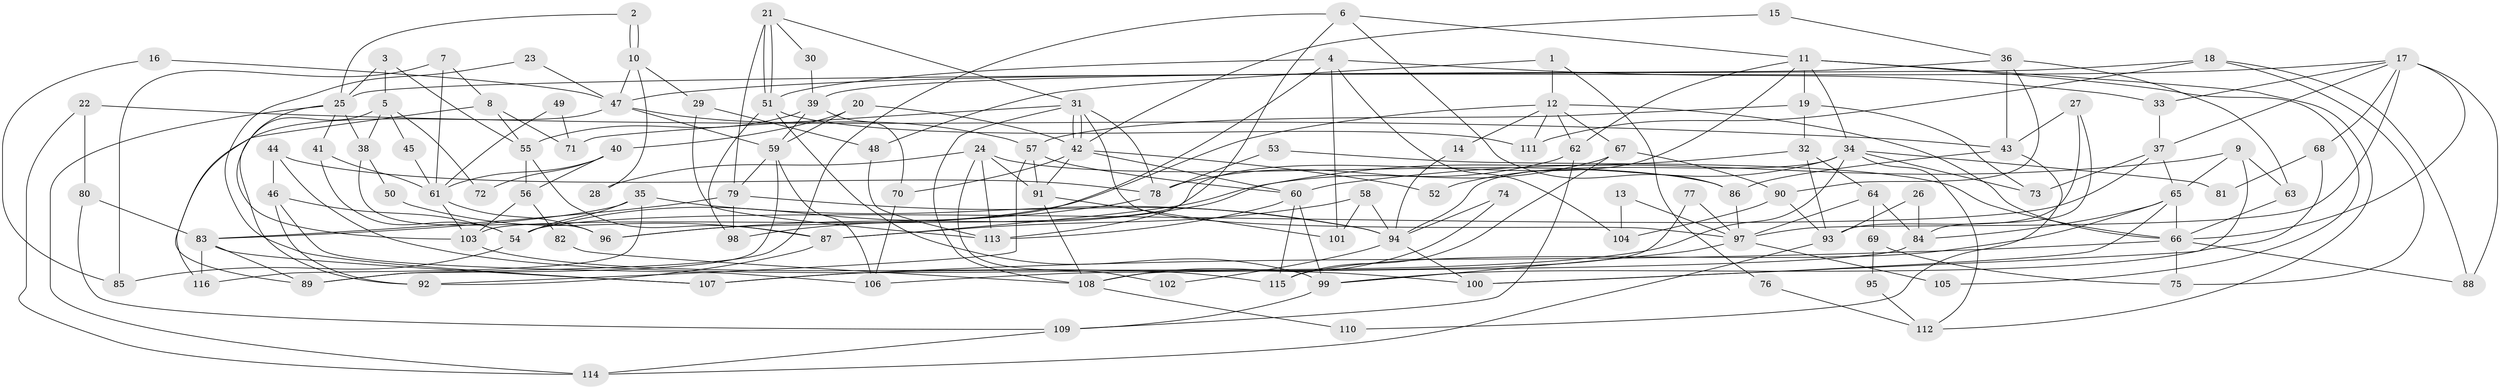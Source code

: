 // coarse degree distribution, {8: 0.08, 4: 0.16, 3: 0.16, 7: 0.16, 5: 0.13333333333333333, 6: 0.09333333333333334, 2: 0.16, 9: 0.02666666666666667, 13: 0.013333333333333334, 11: 0.013333333333333334}
// Generated by graph-tools (version 1.1) at 2025/41/03/06/25 10:41:55]
// undirected, 116 vertices, 232 edges
graph export_dot {
graph [start="1"]
  node [color=gray90,style=filled];
  1;
  2;
  3;
  4;
  5;
  6;
  7;
  8;
  9;
  10;
  11;
  12;
  13;
  14;
  15;
  16;
  17;
  18;
  19;
  20;
  21;
  22;
  23;
  24;
  25;
  26;
  27;
  28;
  29;
  30;
  31;
  32;
  33;
  34;
  35;
  36;
  37;
  38;
  39;
  40;
  41;
  42;
  43;
  44;
  45;
  46;
  47;
  48;
  49;
  50;
  51;
  52;
  53;
  54;
  55;
  56;
  57;
  58;
  59;
  60;
  61;
  62;
  63;
  64;
  65;
  66;
  67;
  68;
  69;
  70;
  71;
  72;
  73;
  74;
  75;
  76;
  77;
  78;
  79;
  80;
  81;
  82;
  83;
  84;
  85;
  86;
  87;
  88;
  89;
  90;
  91;
  92;
  93;
  94;
  95;
  96;
  97;
  98;
  99;
  100;
  101;
  102;
  103;
  104;
  105;
  106;
  107;
  108;
  109;
  110;
  111;
  112;
  113;
  114;
  115;
  116;
  1 -- 12;
  1 -- 48;
  1 -- 76;
  2 -- 25;
  2 -- 10;
  2 -- 10;
  3 -- 55;
  3 -- 5;
  3 -- 25;
  4 -- 33;
  4 -- 51;
  4 -- 96;
  4 -- 101;
  4 -- 104;
  5 -- 38;
  5 -- 92;
  5 -- 45;
  5 -- 72;
  6 -- 11;
  6 -- 113;
  6 -- 86;
  6 -- 89;
  7 -- 8;
  7 -- 61;
  7 -- 85;
  8 -- 89;
  8 -- 55;
  8 -- 71;
  9 -- 65;
  9 -- 63;
  9 -- 60;
  9 -- 100;
  10 -- 47;
  10 -- 28;
  10 -- 29;
  11 -- 103;
  11 -- 34;
  11 -- 19;
  11 -- 62;
  11 -- 105;
  11 -- 112;
  12 -- 62;
  12 -- 67;
  12 -- 14;
  12 -- 54;
  12 -- 66;
  12 -- 111;
  13 -- 104;
  13 -- 97;
  14 -- 94;
  15 -- 36;
  15 -- 42;
  16 -- 85;
  16 -- 47;
  17 -- 97;
  17 -- 66;
  17 -- 33;
  17 -- 37;
  17 -- 47;
  17 -- 68;
  17 -- 88;
  18 -- 88;
  18 -- 25;
  18 -- 75;
  18 -- 111;
  19 -- 57;
  19 -- 32;
  19 -- 73;
  20 -- 42;
  20 -- 59;
  20 -- 40;
  21 -- 79;
  21 -- 51;
  21 -- 51;
  21 -- 30;
  21 -- 31;
  22 -- 80;
  22 -- 43;
  22 -- 114;
  23 -- 47;
  23 -- 107;
  24 -- 86;
  24 -- 91;
  24 -- 28;
  24 -- 102;
  24 -- 113;
  25 -- 103;
  25 -- 38;
  25 -- 41;
  25 -- 114;
  26 -- 93;
  26 -- 84;
  27 -- 93;
  27 -- 84;
  27 -- 43;
  29 -- 113;
  29 -- 48;
  30 -- 39;
  31 -- 42;
  31 -- 42;
  31 -- 71;
  31 -- 78;
  31 -- 97;
  31 -- 108;
  32 -- 64;
  32 -- 93;
  32 -- 98;
  33 -- 37;
  34 -- 94;
  34 -- 73;
  34 -- 52;
  34 -- 81;
  34 -- 107;
  34 -- 112;
  35 -- 116;
  35 -- 94;
  35 -- 54;
  35 -- 83;
  36 -- 39;
  36 -- 43;
  36 -- 63;
  36 -- 90;
  37 -- 54;
  37 -- 65;
  37 -- 73;
  38 -- 96;
  38 -- 50;
  39 -- 59;
  39 -- 70;
  39 -- 55;
  40 -- 61;
  40 -- 56;
  40 -- 72;
  41 -- 54;
  41 -- 61;
  42 -- 60;
  42 -- 52;
  42 -- 70;
  42 -- 91;
  43 -- 86;
  43 -- 110;
  44 -- 78;
  44 -- 100;
  44 -- 46;
  45 -- 61;
  46 -- 54;
  46 -- 92;
  46 -- 106;
  47 -- 59;
  47 -- 57;
  47 -- 116;
  48 -- 113;
  49 -- 61;
  49 -- 71;
  50 -- 87;
  51 -- 111;
  51 -- 98;
  51 -- 99;
  53 -- 66;
  53 -- 78;
  54 -- 85;
  55 -- 56;
  55 -- 87;
  56 -- 103;
  56 -- 82;
  57 -- 92;
  57 -- 60;
  57 -- 91;
  58 -- 101;
  58 -- 87;
  58 -- 94;
  59 -- 79;
  59 -- 89;
  59 -- 106;
  60 -- 99;
  60 -- 113;
  60 -- 115;
  61 -- 96;
  61 -- 103;
  62 -- 109;
  62 -- 78;
  63 -- 66;
  64 -- 97;
  64 -- 84;
  64 -- 69;
  65 -- 66;
  65 -- 84;
  65 -- 100;
  65 -- 115;
  66 -- 107;
  66 -- 75;
  66 -- 88;
  67 -- 115;
  67 -- 90;
  67 -- 87;
  68 -- 99;
  68 -- 81;
  69 -- 75;
  69 -- 95;
  70 -- 106;
  74 -- 108;
  74 -- 94;
  76 -- 112;
  77 -- 108;
  77 -- 97;
  78 -- 96;
  79 -- 98;
  79 -- 94;
  79 -- 83;
  80 -- 83;
  80 -- 109;
  82 -- 108;
  83 -- 89;
  83 -- 107;
  83 -- 116;
  84 -- 106;
  86 -- 97;
  87 -- 92;
  90 -- 93;
  90 -- 104;
  91 -- 101;
  91 -- 108;
  93 -- 114;
  94 -- 100;
  94 -- 102;
  95 -- 112;
  97 -- 99;
  97 -- 105;
  99 -- 109;
  103 -- 115;
  108 -- 110;
  109 -- 114;
}
